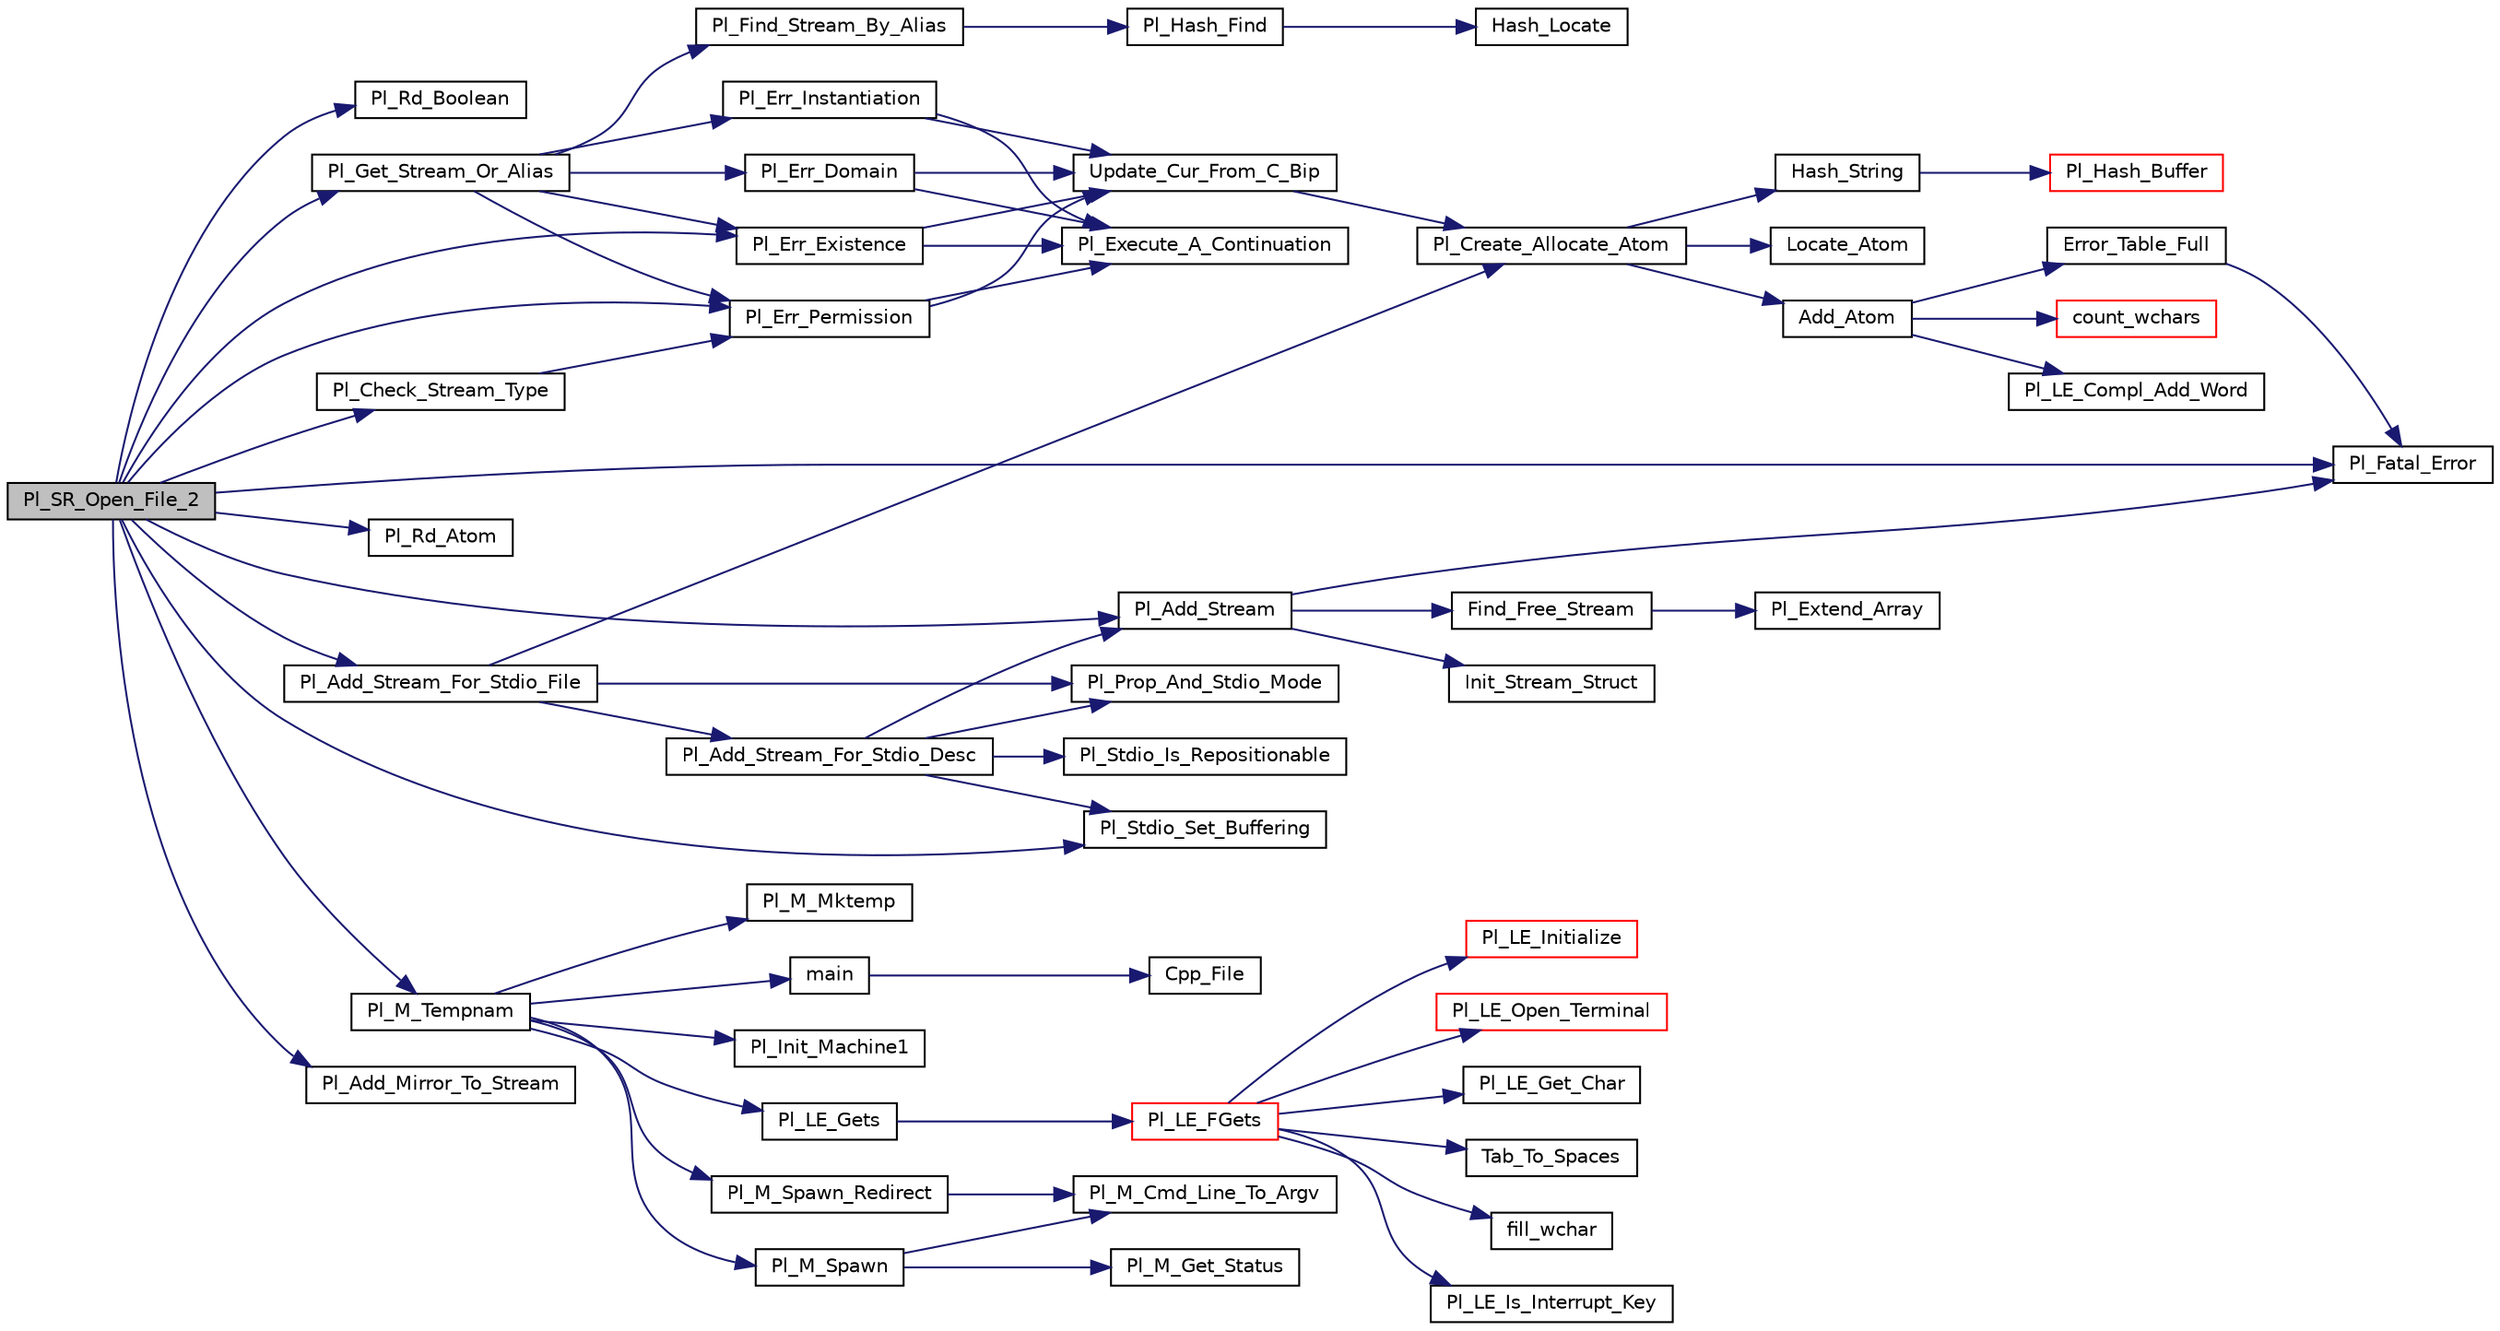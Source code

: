 digraph "Pl_SR_Open_File_2"
{
  edge [fontname="Helvetica",fontsize="10",labelfontname="Helvetica",labelfontsize="10"];
  node [fontname="Helvetica",fontsize="10",shape=record];
  rankdir="LR";
  Node1 [label="Pl_SR_Open_File_2",height=0.2,width=0.4,color="black", fillcolor="grey75", style="filled", fontcolor="black"];
  Node1 -> Node2 [color="midnightblue",fontsize="10",style="solid",fontname="Helvetica"];
  Node2 [label="Pl_Rd_Boolean",height=0.2,width=0.4,color="black", fillcolor="white", style="filled",URL="$c__supp_8c.html#ad7fca25b1dcaf9bb50b0f7353797d5f2"];
  Node1 -> Node3 [color="midnightblue",fontsize="10",style="solid",fontname="Helvetica"];
  Node3 [label="Pl_Get_Stream_Or_Alias",height=0.2,width=0.4,color="black", fillcolor="white", style="filled",URL="$stream__supp_8c.html#af518013843b1fcfaa63aeaaebc937713"];
  Node3 -> Node4 [color="midnightblue",fontsize="10",style="solid",fontname="Helvetica"];
  Node4 [label="Pl_Find_Stream_By_Alias",height=0.2,width=0.4,color="black", fillcolor="white", style="filled",URL="$stream__supp_8c.html#a3373c0be2228d65eab1110cfa6224b79"];
  Node4 -> Node5 [color="midnightblue",fontsize="10",style="solid",fontname="Helvetica"];
  Node5 [label="Pl_Hash_Find",height=0.2,width=0.4,color="black", fillcolor="white", style="filled",URL="$hash_8c.html#aec674b585bde3301a8a850dd742cc243"];
  Node5 -> Node6 [color="midnightblue",fontsize="10",style="solid",fontname="Helvetica"];
  Node6 [label="Hash_Locate",height=0.2,width=0.4,color="black", fillcolor="white", style="filled",URL="$hash_8c.html#a12948099c13cb849ed3575849492ac33"];
  Node3 -> Node7 [color="midnightblue",fontsize="10",style="solid",fontname="Helvetica"];
  Node7 [label="Pl_Err_Instantiation",height=0.2,width=0.4,color="black", fillcolor="white", style="filled",URL="$error__supp_8c.html#a17057fc5577da70316e8f62fca4743f7"];
  Node7 -> Node8 [color="midnightblue",fontsize="10",style="solid",fontname="Helvetica"];
  Node8 [label="Update_Cur_From_C_Bip",height=0.2,width=0.4,color="black", fillcolor="white", style="filled",URL="$error__supp_8c.html#aef1341aeb3ceb943d8e9d7d6f77b0582"];
  Node8 -> Node9 [color="midnightblue",fontsize="10",style="solid",fontname="Helvetica"];
  Node9 [label="Pl_Create_Allocate_Atom",height=0.2,width=0.4,color="black", fillcolor="white", style="filled",URL="$atom_8c.html#a76a3983dda97458000ed903b9bc94f6c"];
  Node9 -> Node10 [color="midnightblue",fontsize="10",style="solid",fontname="Helvetica"];
  Node10 [label="Hash_String",height=0.2,width=0.4,color="black", fillcolor="white", style="filled",URL="$atom_8c.html#a9ed09c0173fe0a0e6d0f90ec363687fe"];
  Node10 -> Node11 [color="midnightblue",fontsize="10",style="solid",fontname="Helvetica"];
  Node11 [label="Pl_Hash_Buffer",height=0.2,width=0.4,color="red", fillcolor="white", style="filled",URL="$hash__fct_8c.html#a59393adcfbeeda198a890af25f29cf7c"];
  Node9 -> Node12 [color="midnightblue",fontsize="10",style="solid",fontname="Helvetica"];
  Node12 [label="Locate_Atom",height=0.2,width=0.4,color="black", fillcolor="white", style="filled",URL="$atom_8c.html#ad4222685eae3cdb0315df48a8a7e89fc"];
  Node9 -> Node13 [color="midnightblue",fontsize="10",style="solid",fontname="Helvetica"];
  Node13 [label="Add_Atom",height=0.2,width=0.4,color="black", fillcolor="white", style="filled",URL="$atom_8c.html#abe628ad301508c0ed926cfb4bc791818"];
  Node13 -> Node14 [color="midnightblue",fontsize="10",style="solid",fontname="Helvetica"];
  Node14 [label="Error_Table_Full",height=0.2,width=0.4,color="black", fillcolor="white", style="filled",URL="$atom_8c.html#a37c733b7022eab8b9b95f0182591ee15"];
  Node14 -> Node15 [color="midnightblue",fontsize="10",style="solid",fontname="Helvetica"];
  Node15 [label="Pl_Fatal_Error",height=0.2,width=0.4,color="black", fillcolor="white", style="filled",URL="$misc_8c.html#a190fea7904d7245d4fdc5e9404a07907"];
  Node13 -> Node16 [color="midnightblue",fontsize="10",style="solid",fontname="Helvetica"];
  Node16 [label="count_wchars",height=0.2,width=0.4,color="red", fillcolor="white", style="filled",URL="$pl__wchar_8c.html#a55a0d7269a65645bbd4c978385b0c7a3"];
  Node13 -> Node17 [color="midnightblue",fontsize="10",style="solid",fontname="Helvetica"];
  Node17 [label="Pl_LE_Compl_Add_Word",height=0.2,width=0.4,color="black", fillcolor="white", style="filled",URL="$linedit_8c.html#ab2a8db946ffd8187b5216ff4ac8cbe7c"];
  Node7 -> Node18 [color="midnightblue",fontsize="10",style="solid",fontname="Helvetica"];
  Node18 [label="Pl_Execute_A_Continuation",height=0.2,width=0.4,color="black", fillcolor="white", style="filled",URL="$engine_8c.html#ae0fcb6df66410fd57c52a0ba16527642"];
  Node3 -> Node19 [color="midnightblue",fontsize="10",style="solid",fontname="Helvetica"];
  Node19 [label="Pl_Err_Domain",height=0.2,width=0.4,color="black", fillcolor="white", style="filled",URL="$error__supp_8c.html#a3e55bc25f2716a2492cdd6c8baddec88"];
  Node19 -> Node8 [color="midnightblue",fontsize="10",style="solid",fontname="Helvetica"];
  Node19 -> Node18 [color="midnightblue",fontsize="10",style="solid",fontname="Helvetica"];
  Node3 -> Node20 [color="midnightblue",fontsize="10",style="solid",fontname="Helvetica"];
  Node20 [label="Pl_Err_Existence",height=0.2,width=0.4,color="black", fillcolor="white", style="filled",URL="$error__supp_8c.html#a1b967689bb0b5856152a1b9304570e66"];
  Node20 -> Node8 [color="midnightblue",fontsize="10",style="solid",fontname="Helvetica"];
  Node20 -> Node18 [color="midnightblue",fontsize="10",style="solid",fontname="Helvetica"];
  Node3 -> Node21 [color="midnightblue",fontsize="10",style="solid",fontname="Helvetica"];
  Node21 [label="Pl_Err_Permission",height=0.2,width=0.4,color="black", fillcolor="white", style="filled",URL="$error__supp_8c.html#aaabb1cf3d95cae6233891669b077ab2c"];
  Node21 -> Node8 [color="midnightblue",fontsize="10",style="solid",fontname="Helvetica"];
  Node21 -> Node18 [color="midnightblue",fontsize="10",style="solid",fontname="Helvetica"];
  Node1 -> Node22 [color="midnightblue",fontsize="10",style="solid",fontname="Helvetica"];
  Node22 [label="Pl_Check_Stream_Type",height=0.2,width=0.4,color="black", fillcolor="white", style="filled",URL="$stream__supp_8c.html#af9c8d004361eaa1b94a2b463049a2d56"];
  Node22 -> Node21 [color="midnightblue",fontsize="10",style="solid",fontname="Helvetica"];
  Node1 -> Node23 [color="midnightblue",fontsize="10",style="solid",fontname="Helvetica"];
  Node23 [label="Pl_Rd_Atom",height=0.2,width=0.4,color="black", fillcolor="white", style="filled",URL="$c__supp_8c.html#ac23e92016d9ea9c59e54aec3dbb4ca10"];
  Node1 -> Node24 [color="midnightblue",fontsize="10",style="solid",fontname="Helvetica"];
  Node24 [label="Pl_Add_Stream",height=0.2,width=0.4,color="black", fillcolor="white", style="filled",URL="$stream__supp_8c.html#a4d7fa50881abdd578ce6b4da9611415c"];
  Node24 -> Node25 [color="midnightblue",fontsize="10",style="solid",fontname="Helvetica"];
  Node25 [label="Find_Free_Stream",height=0.2,width=0.4,color="black", fillcolor="white", style="filled",URL="$stream__supp_8c.html#a5322f52abc95d28d23976f5213577b2c"];
  Node25 -> Node26 [color="midnightblue",fontsize="10",style="solid",fontname="Helvetica"];
  Node26 [label="Pl_Extend_Array",height=0.2,width=0.4,color="black", fillcolor="white", style="filled",URL="$misc_8c.html#a2f56b2c86f0305e8b7e13e6150578d36"];
  Node24 -> Node15 [color="midnightblue",fontsize="10",style="solid",fontname="Helvetica"];
  Node24 -> Node27 [color="midnightblue",fontsize="10",style="solid",fontname="Helvetica"];
  Node27 [label="Init_Stream_Struct",height=0.2,width=0.4,color="black", fillcolor="white", style="filled",URL="$stream__supp_8c.html#a7acc02d98466c96414fab011fd79c27c"];
  Node1 -> Node28 [color="midnightblue",fontsize="10",style="solid",fontname="Helvetica"];
  Node28 [label="Pl_Add_Stream_For_Stdio_File",height=0.2,width=0.4,color="black", fillcolor="white", style="filled",URL="$stream__supp_8c.html#a4b575b16d8ce4212e975f935d57851f2"];
  Node28 -> Node29 [color="midnightblue",fontsize="10",style="solid",fontname="Helvetica"];
  Node29 [label="Pl_Prop_And_Stdio_Mode",height=0.2,width=0.4,color="black", fillcolor="white", style="filled",URL="$stream__supp_8c.html#aa8b039e9577cbc75ad5da2750b95f83f"];
  Node28 -> Node9 [color="midnightblue",fontsize="10",style="solid",fontname="Helvetica"];
  Node28 -> Node30 [color="midnightblue",fontsize="10",style="solid",fontname="Helvetica"];
  Node30 [label="Pl_Add_Stream_For_Stdio_Desc",height=0.2,width=0.4,color="black", fillcolor="white", style="filled",URL="$stream__supp_8c.html#af51b9456aea611c5b52f856cdbe23b50"];
  Node30 -> Node29 [color="midnightblue",fontsize="10",style="solid",fontname="Helvetica"];
  Node30 -> Node31 [color="midnightblue",fontsize="10",style="solid",fontname="Helvetica"];
  Node31 [label="Pl_Stdio_Is_Repositionable",height=0.2,width=0.4,color="black", fillcolor="white", style="filled",URL="$stream__supp_8c.html#a4962ed1c05d9ad9af56ca46638fd7307"];
  Node30 -> Node32 [color="midnightblue",fontsize="10",style="solid",fontname="Helvetica"];
  Node32 [label="Pl_Stdio_Set_Buffering",height=0.2,width=0.4,color="black", fillcolor="white", style="filled",URL="$stream__supp_8c.html#a42b044986be84773da026ac61b47e903"];
  Node30 -> Node24 [color="midnightblue",fontsize="10",style="solid",fontname="Helvetica"];
  Node1 -> Node20 [color="midnightblue",fontsize="10",style="solid",fontname="Helvetica"];
  Node1 -> Node21 [color="midnightblue",fontsize="10",style="solid",fontname="Helvetica"];
  Node1 -> Node33 [color="midnightblue",fontsize="10",style="solid",fontname="Helvetica"];
  Node33 [label="Pl_M_Tempnam",height=0.2,width=0.4,color="black", fillcolor="white", style="filled",URL="$machine1_8c.html#a7aa127682707f8916310f0f957ce96e9"];
  Node33 -> Node34 [color="midnightblue",fontsize="10",style="solid",fontname="Helvetica"];
  Node34 [label="Pl_M_Mktemp",height=0.2,width=0.4,color="black", fillcolor="white", style="filled",URL="$machine1_8c.html#a07b96474f66c5b1b13f2a62553fd7a77"];
  Node33 -> Node35 [color="midnightblue",fontsize="10",style="solid",fontname="Helvetica"];
  Node35 [label="main",height=0.2,width=0.4,color="black", fillcolor="white", style="filled",URL="$cpp__headers_8c.html#a0ddf1224851353fc92bfbff6f499fa97"];
  Node35 -> Node36 [color="midnightblue",fontsize="10",style="solid",fontname="Helvetica"];
  Node36 [label="Cpp_File",height=0.2,width=0.4,color="black", fillcolor="white", style="filled",URL="$cpp__headers_8c.html#af90754321baabe30d5f9a37c509ba2c7"];
  Node33 -> Node37 [color="midnightblue",fontsize="10",style="solid",fontname="Helvetica"];
  Node37 [label="Pl_Init_Machine1",height=0.2,width=0.4,color="black", fillcolor="white", style="filled",URL="$machine1_8c.html#a65fbc5252410c14048b559d68349cdf6"];
  Node33 -> Node38 [color="midnightblue",fontsize="10",style="solid",fontname="Helvetica"];
  Node38 [label="Pl_LE_Gets",height=0.2,width=0.4,color="black", fillcolor="white", style="filled",URL="$linedit_8c.html#aaa0d7627c7e48ff6b19dea876609eaf5"];
  Node38 -> Node39 [color="midnightblue",fontsize="10",style="solid",fontname="Helvetica"];
  Node39 [label="Pl_LE_FGets",height=0.2,width=0.4,color="red", fillcolor="white", style="filled",URL="$linedit_8c.html#afc3f434a6c8f1502ac218732fbc625f5"];
  Node39 -> Node40 [color="midnightblue",fontsize="10",style="solid",fontname="Helvetica"];
  Node40 [label="Pl_LE_Initialize",height=0.2,width=0.4,color="red", fillcolor="white", style="filled",URL="$linedit_8h.html#ac18d0902bdc62942c4bd445ee73d6be3"];
  Node39 -> Node41 [color="midnightblue",fontsize="10",style="solid",fontname="Helvetica"];
  Node41 [label="Pl_LE_Open_Terminal",height=0.2,width=0.4,color="red", fillcolor="white", style="filled",URL="$terminal_8c.html#a8f4c06bf782ce1bb4449753a4ca99403"];
  Node39 -> Node42 [color="midnightblue",fontsize="10",style="solid",fontname="Helvetica"];
  Node42 [label="Pl_LE_Get_Char",height=0.2,width=0.4,color="black", fillcolor="white", style="filled",URL="$terminal_8c.html#ab03c9c3058c416b43852eb4ad9d30971"];
  Node39 -> Node43 [color="midnightblue",fontsize="10",style="solid",fontname="Helvetica"];
  Node43 [label="Tab_To_Spaces",height=0.2,width=0.4,color="black", fillcolor="white", style="filled",URL="$linedit_8c.html#ad206710a078c5a14704d33b117268d95"];
  Node39 -> Node44 [color="midnightblue",fontsize="10",style="solid",fontname="Helvetica"];
  Node44 [label="fill_wchar",height=0.2,width=0.4,color="black", fillcolor="white", style="filled",URL="$pl__wchar_8c.html#a5df5e221fa5cbadce849a7e73c5dc4ad"];
  Node39 -> Node45 [color="midnightblue",fontsize="10",style="solid",fontname="Helvetica"];
  Node45 [label="Pl_LE_Is_Interrupt_Key",height=0.2,width=0.4,color="black", fillcolor="white", style="filled",URL="$terminal_8c.html#a37099f929a26503fda2d259a8e20b938"];
  Node33 -> Node46 [color="midnightblue",fontsize="10",style="solid",fontname="Helvetica"];
  Node46 [label="Pl_M_Spawn_Redirect",height=0.2,width=0.4,color="black", fillcolor="white", style="filled",URL="$machine1_8c.html#a17ce0df391f0160574aec0d5fb760fac"];
  Node46 -> Node47 [color="midnightblue",fontsize="10",style="solid",fontname="Helvetica"];
  Node47 [label="Pl_M_Cmd_Line_To_Argv",height=0.2,width=0.4,color="black", fillcolor="white", style="filled",URL="$machine1_8c.html#a37c7ecbf2021d6a3c96a8e26a73ea517"];
  Node33 -> Node48 [color="midnightblue",fontsize="10",style="solid",fontname="Helvetica"];
  Node48 [label="Pl_M_Spawn",height=0.2,width=0.4,color="black", fillcolor="white", style="filled",URL="$machine1_8c.html#afaa73f45692180d33d0c4ba2864c5191"];
  Node48 -> Node47 [color="midnightblue",fontsize="10",style="solid",fontname="Helvetica"];
  Node48 -> Node49 [color="midnightblue",fontsize="10",style="solid",fontname="Helvetica"];
  Node49 [label="Pl_M_Get_Status",height=0.2,width=0.4,color="black", fillcolor="white", style="filled",URL="$machine1_8c.html#ab6fe9a2e36cbda4d3333bbb065314d25"];
  Node1 -> Node15 [color="midnightblue",fontsize="10",style="solid",fontname="Helvetica"];
  Node1 -> Node32 [color="midnightblue",fontsize="10",style="solid",fontname="Helvetica"];
  Node1 -> Node50 [color="midnightblue",fontsize="10",style="solid",fontname="Helvetica"];
  Node50 [label="Pl_Add_Mirror_To_Stream",height=0.2,width=0.4,color="black", fillcolor="white", style="filled",URL="$stream__supp_8c.html#a6c02cac128952403f2ab3115db01a4e7"];
}
